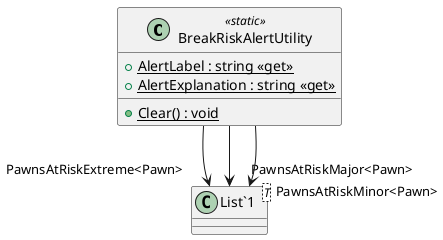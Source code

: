 @startuml
class BreakRiskAlertUtility <<static>> {
    + {static} AlertLabel : string <<get>>
    + {static} AlertExplanation : string <<get>>
    + {static} Clear() : void
}
class "List`1"<T> {
}
BreakRiskAlertUtility --> "PawnsAtRiskExtreme<Pawn>" "List`1"
BreakRiskAlertUtility --> "PawnsAtRiskMajor<Pawn>" "List`1"
BreakRiskAlertUtility --> "PawnsAtRiskMinor<Pawn>" "List`1"
@enduml
